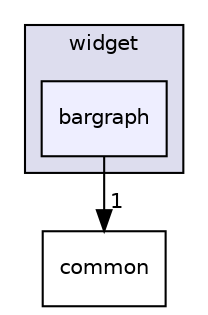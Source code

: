 digraph "C:/Harmony3/gfx/middleware/legato/library/src/gfx/legato/widget/bargraph" {
  compound=true
  node [ fontsize="10", fontname="Helvetica"];
  edge [ labelfontsize="10", labelfontname="Helvetica"];
  subgraph clusterdir_08e5c2531b4cfc75c531d5c20b249084 {
    graph [ bgcolor="#ddddee", pencolor="black", label="widget" fontname="Helvetica", fontsize="10", URL="dir_08e5c2531b4cfc75c531d5c20b249084.html"]
  dir_2d6ae81b342c36dc8114ff5cecee0f10 [shape=box, label="bargraph", style="filled", fillcolor="#eeeeff", pencolor="black", URL="dir_2d6ae81b342c36dc8114ff5cecee0f10.html"];
  }
  dir_192fb4248a7d7f0c34634334a26d417f [shape=box label="common" URL="dir_192fb4248a7d7f0c34634334a26d417f.html"];
  dir_2d6ae81b342c36dc8114ff5cecee0f10->dir_192fb4248a7d7f0c34634334a26d417f [headlabel="1", labeldistance=1.5 headhref="dir_000018_000007.html"];
}
